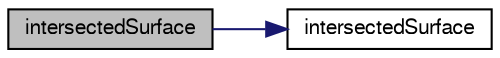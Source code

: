 digraph "intersectedSurface"
{
  bgcolor="transparent";
  edge [fontname="FreeSans",fontsize="10",labelfontname="FreeSans",labelfontsize="10"];
  node [fontname="FreeSans",fontsize="10",shape=record];
  rankdir="LR";
  Node3 [label="intersectedSurface",height=0.2,width=0.4,color="black", fillcolor="grey75", style="filled", fontcolor="black"];
  Node3 -> Node4 [color="midnightblue",fontsize="10",style="solid",fontname="FreeSans"];
  Node4 [label="intersectedSurface",height=0.2,width=0.4,color="black",URL="$a25494.html#a20c8c5110f1555f3f52be2050a20eced",tooltip="Construct null. "];
}

